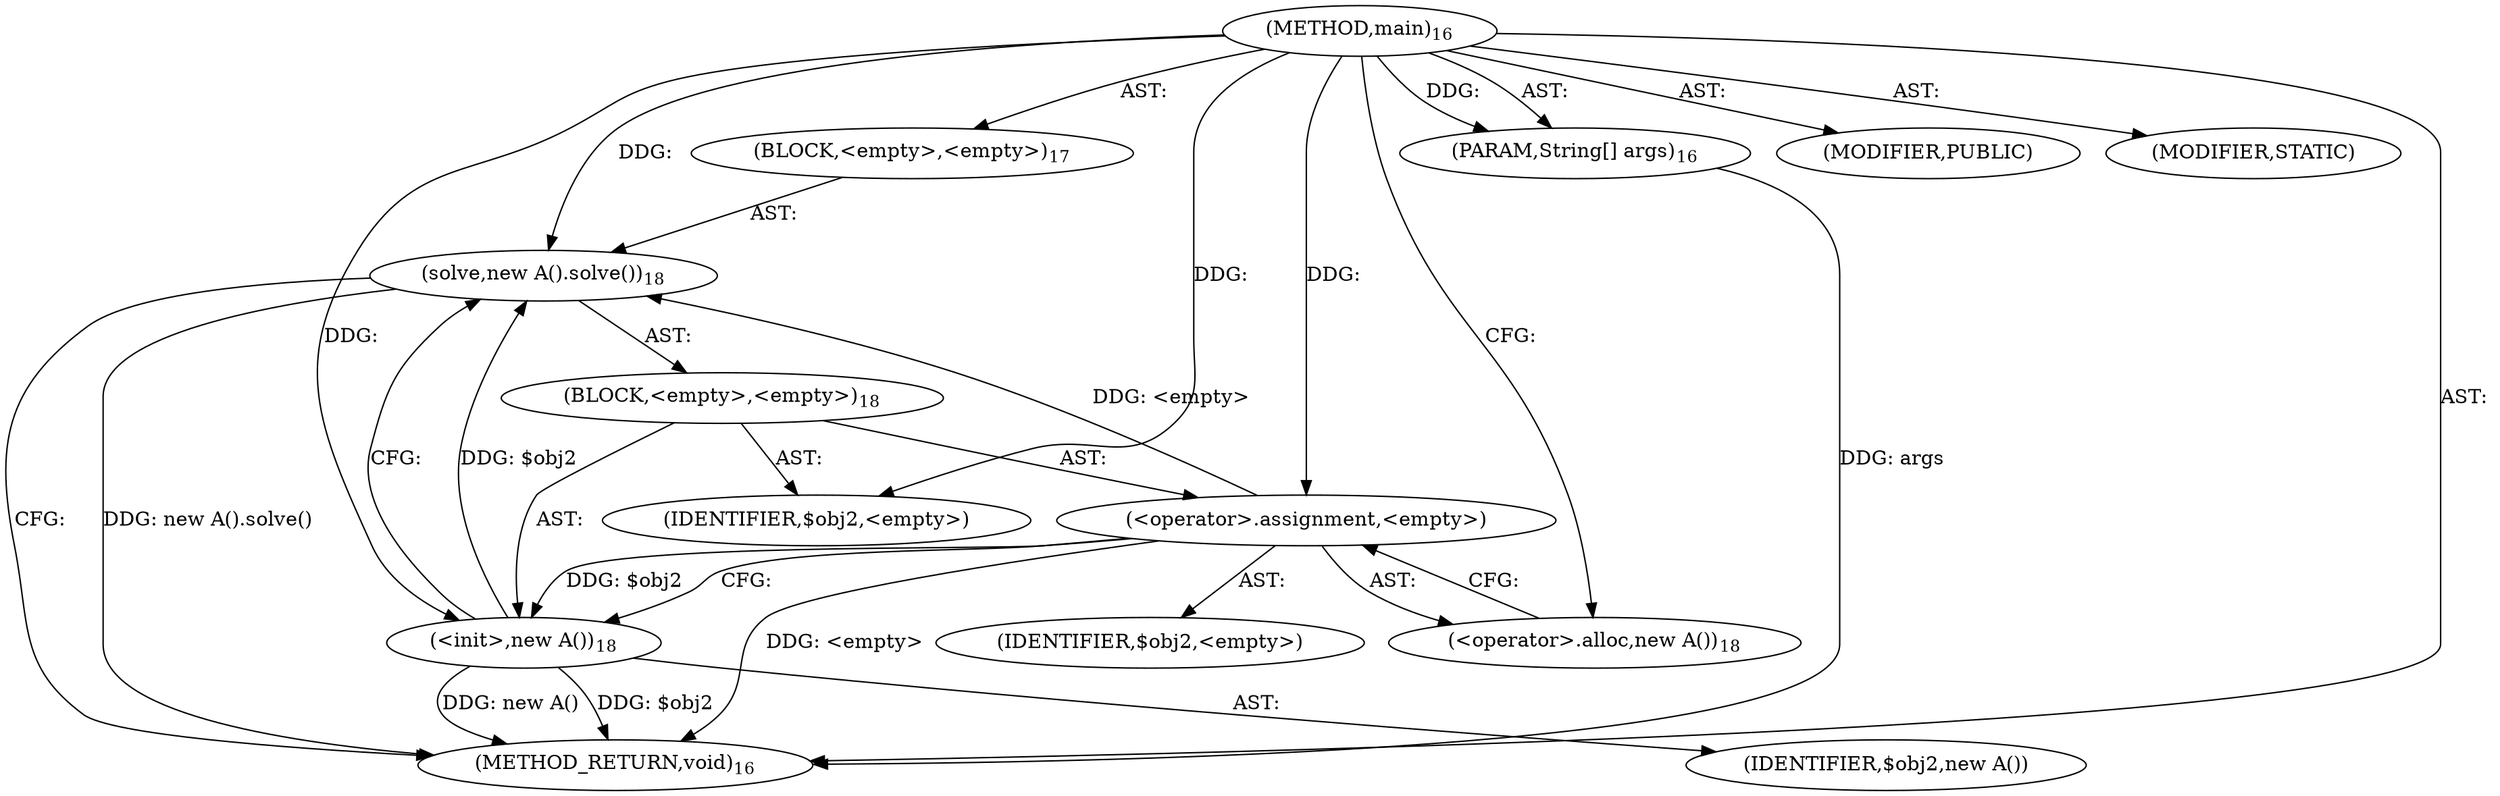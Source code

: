 digraph "main" {  
"30" [label = <(METHOD,main)<SUB>16</SUB>> ]
"31" [label = <(PARAM,String[] args)<SUB>16</SUB>> ]
"32" [label = <(BLOCK,&lt;empty&gt;,&lt;empty&gt;)<SUB>17</SUB>> ]
"33" [label = <(solve,new A().solve())<SUB>18</SUB>> ]
"34" [label = <(BLOCK,&lt;empty&gt;,&lt;empty&gt;)<SUB>18</SUB>> ]
"35" [label = <(&lt;operator&gt;.assignment,&lt;empty&gt;)> ]
"36" [label = <(IDENTIFIER,$obj2,&lt;empty&gt;)> ]
"37" [label = <(&lt;operator&gt;.alloc,new A())<SUB>18</SUB>> ]
"38" [label = <(&lt;init&gt;,new A())<SUB>18</SUB>> ]
"39" [label = <(IDENTIFIER,$obj2,new A())> ]
"40" [label = <(IDENTIFIER,$obj2,&lt;empty&gt;)> ]
"41" [label = <(MODIFIER,PUBLIC)> ]
"42" [label = <(MODIFIER,STATIC)> ]
"43" [label = <(METHOD_RETURN,void)<SUB>16</SUB>> ]
  "30" -> "31"  [ label = "AST: "] 
  "30" -> "32"  [ label = "AST: "] 
  "30" -> "41"  [ label = "AST: "] 
  "30" -> "42"  [ label = "AST: "] 
  "30" -> "43"  [ label = "AST: "] 
  "32" -> "33"  [ label = "AST: "] 
  "33" -> "34"  [ label = "AST: "] 
  "34" -> "35"  [ label = "AST: "] 
  "34" -> "38"  [ label = "AST: "] 
  "34" -> "40"  [ label = "AST: "] 
  "35" -> "36"  [ label = "AST: "] 
  "35" -> "37"  [ label = "AST: "] 
  "38" -> "39"  [ label = "AST: "] 
  "33" -> "43"  [ label = "CFG: "] 
  "35" -> "38"  [ label = "CFG: "] 
  "38" -> "33"  [ label = "CFG: "] 
  "37" -> "35"  [ label = "CFG: "] 
  "30" -> "37"  [ label = "CFG: "] 
  "31" -> "43"  [ label = "DDG: args"] 
  "35" -> "43"  [ label = "DDG: &lt;empty&gt;"] 
  "38" -> "43"  [ label = "DDG: $obj2"] 
  "38" -> "43"  [ label = "DDG: new A()"] 
  "33" -> "43"  [ label = "DDG: new A().solve()"] 
  "30" -> "31"  [ label = "DDG: "] 
  "35" -> "33"  [ label = "DDG: &lt;empty&gt;"] 
  "38" -> "33"  [ label = "DDG: $obj2"] 
  "30" -> "33"  [ label = "DDG: "] 
  "30" -> "35"  [ label = "DDG: "] 
  "30" -> "40"  [ label = "DDG: "] 
  "35" -> "38"  [ label = "DDG: $obj2"] 
  "30" -> "38"  [ label = "DDG: "] 
}
